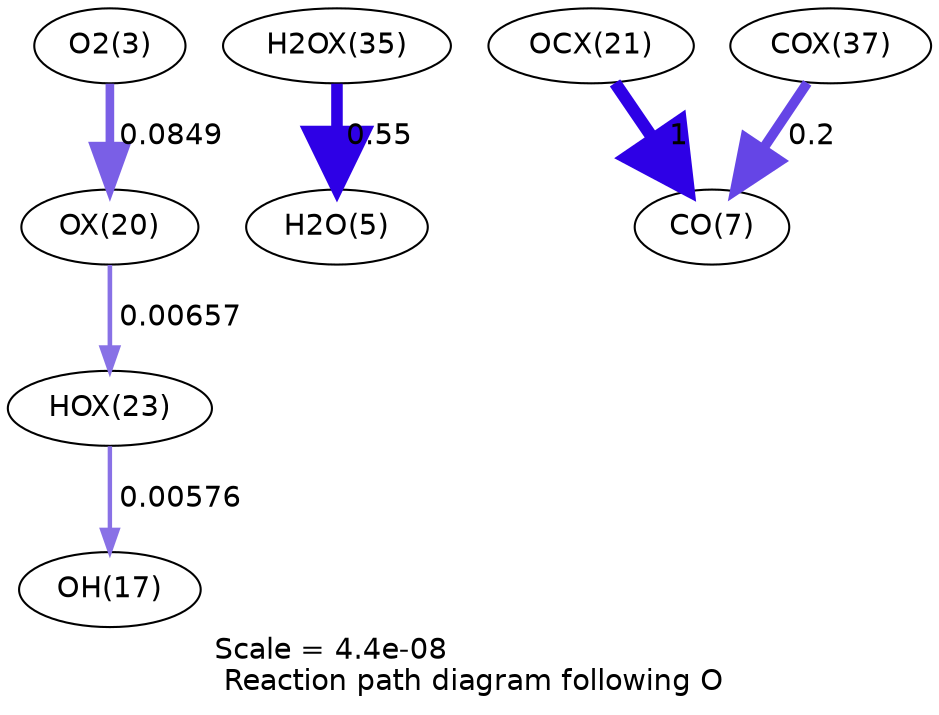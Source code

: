 digraph reaction_paths {
center=1;
s5 -> s42[fontname="Helvetica", penwidth=4.14, arrowsize=2.07, color="0.7, 0.585, 0.9"
, label=" 0.0849"];
s42 -> s45[fontname="Helvetica", penwidth=2.21, arrowsize=1.1, color="0.7, 0.507, 0.9"
, label=" 0.00657"];
s45 -> s19[fontname="Helvetica", penwidth=2.11, arrowsize=1.05, color="0.7, 0.506, 0.9"
, label=" 0.00576"];
s51 -> s7[fontname="Helvetica", penwidth=5.55, arrowsize=2.77, color="0.7, 1.05, 0.9"
, label=" 0.55"];
s43 -> s9[fontname="Helvetica", penwidth=6, arrowsize=3, color="0.7, 1.5, 0.9"
, label=" 1"];
s53 -> s9[fontname="Helvetica", penwidth=4.78, arrowsize=2.39, color="0.7, 0.7, 0.9"
, label=" 0.2"];
s5 [ fontname="Helvetica", label="O2(3)"];
s7 [ fontname="Helvetica", label="H2O(5)"];
s9 [ fontname="Helvetica", label="CO(7)"];
s19 [ fontname="Helvetica", label="OH(17)"];
s42 [ fontname="Helvetica", label="OX(20)"];
s43 [ fontname="Helvetica", label="OCX(21)"];
s45 [ fontname="Helvetica", label="HOX(23)"];
s51 [ fontname="Helvetica", label="H2OX(35)"];
s53 [ fontname="Helvetica", label="COX(37)"];
 label = "Scale = 4.4e-08\l Reaction path diagram following O";
 fontname = "Helvetica";
}
